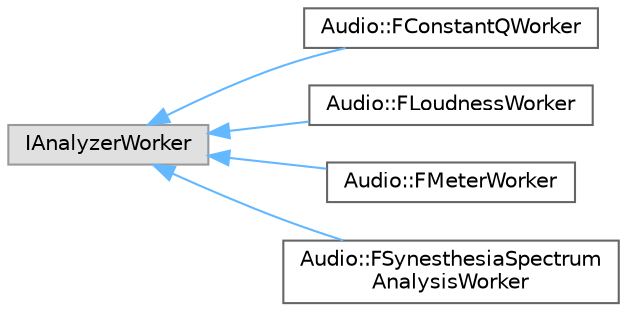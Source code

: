 digraph "Graphical Class Hierarchy"
{
 // INTERACTIVE_SVG=YES
 // LATEX_PDF_SIZE
  bgcolor="transparent";
  edge [fontname=Helvetica,fontsize=10,labelfontname=Helvetica,labelfontsize=10];
  node [fontname=Helvetica,fontsize=10,shape=box,height=0.2,width=0.4];
  rankdir="LR";
  Node0 [id="Node000000",label="IAnalyzerWorker",height=0.2,width=0.4,color="grey60", fillcolor="#E0E0E0", style="filled",tooltip=" "];
  Node0 -> Node1 [id="edge5305_Node000000_Node000001",dir="back",color="steelblue1",style="solid",tooltip=" "];
  Node1 [id="Node000001",label="Audio::FConstantQWorker",height=0.2,width=0.4,color="grey40", fillcolor="white", style="filled",URL="$d6/d9f/classAudio_1_1FConstantQWorker.html",tooltip="FConstantQWorker."];
  Node0 -> Node2 [id="edge5306_Node000000_Node000002",dir="back",color="steelblue1",style="solid",tooltip=" "];
  Node2 [id="Node000002",label="Audio::FLoudnessWorker",height=0.2,width=0.4,color="grey40", fillcolor="white", style="filled",URL="$dc/df0/classAudio_1_1FLoudnessWorker.html",tooltip="FLoudnessWorker performs loudness analysis on input sample buffers."];
  Node0 -> Node3 [id="edge5307_Node000000_Node000003",dir="back",color="steelblue1",style="solid",tooltip=" "];
  Node3 [id="Node000003",label="Audio::FMeterWorker",height=0.2,width=0.4,color="grey40", fillcolor="white", style="filled",URL="$d7/db4/classAudio_1_1FMeterWorker.html",tooltip="FMeterWorker performs meter analysis on input sample buffers."];
  Node0 -> Node4 [id="edge5308_Node000000_Node000004",dir="back",color="steelblue1",style="solid",tooltip=" "];
  Node4 [id="Node000004",label="Audio::FSynesthesiaSpectrum\lAnalysisWorker",height=0.2,width=0.4,color="grey40", fillcolor="white", style="filled",URL="$de/d95/classAudio_1_1FSynesthesiaSpectrumAnalysisWorker.html",tooltip="FSynesthesiaSpectrumWorker performs Spectrum analysis on input sample buffers."];
}
